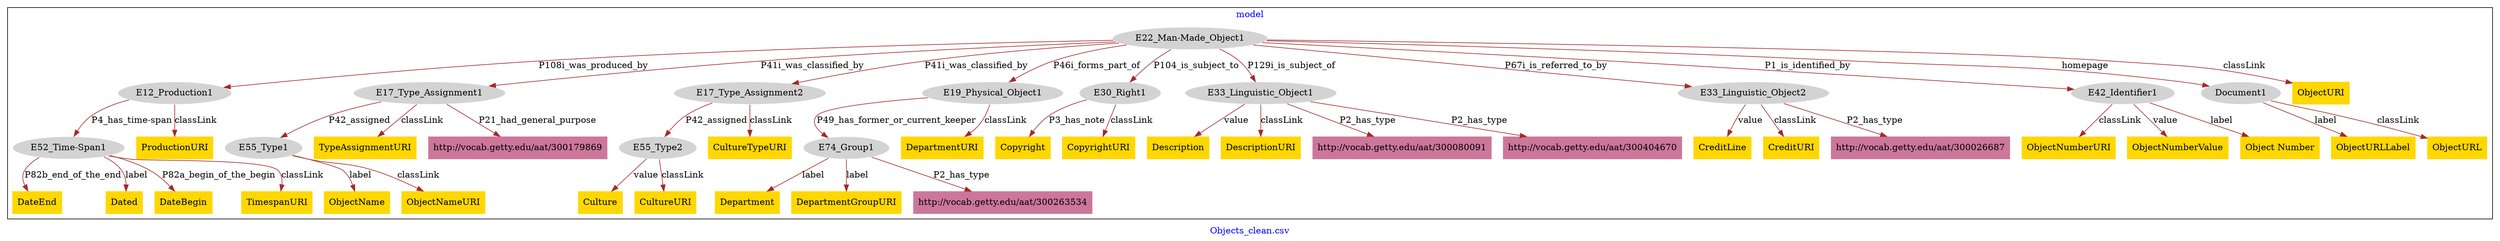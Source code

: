 digraph n0 {
fontcolor="blue"
remincross="true"
label="Objects_clean.csv"
subgraph cluster {
label="model"
n2[style="filled",color="white",fillcolor="lightgray",label="E12_Production1"];
n3[style="filled",color="white",fillcolor="lightgray",label="E52_Time-Span1"];
n4[style="filled",color="white",fillcolor="lightgray",label="E17_Type_Assignment1"];
n5[style="filled",color="white",fillcolor="lightgray",label="E55_Type1"];
n6[style="filled",color="white",fillcolor="lightgray",label="E17_Type_Assignment2"];
n7[style="filled",color="white",fillcolor="lightgray",label="E55_Type2"];
n8[style="filled",color="white",fillcolor="lightgray",label="E19_Physical_Object1"];
n9[style="filled",color="white",fillcolor="lightgray",label="E74_Group1"];
n10[style="filled",color="white",fillcolor="lightgray",label="E22_Man-Made_Object1"];
n11[style="filled",color="white",fillcolor="lightgray",label="E30_Right1"];
n12[style="filled",color="white",fillcolor="lightgray",label="E33_Linguistic_Object1"];
n13[style="filled",color="white",fillcolor="lightgray",label="E33_Linguistic_Object2"];
n14[style="filled",color="white",fillcolor="lightgray",label="E42_Identifier1"];
n15[style="filled",color="white",fillcolor="lightgray",label="Document1"];
n16[shape="plaintext",style="filled",fillcolor="gold",label="DateEnd"];
n17[shape="plaintext",style="filled",fillcolor="gold",label="Culture"];
n18[shape="plaintext",style="filled",fillcolor="gold",label="Description"];
n19[shape="plaintext",style="filled",fillcolor="gold",label="ObjectURLLabel"];
n20[shape="plaintext",style="filled",fillcolor="gold",label="Department"];
n21[shape="plaintext",style="filled",fillcolor="gold",label="CultureURI"];
n22[shape="plaintext",style="filled",fillcolor="gold",label="CreditLine"];
n23[shape="plaintext",style="filled",fillcolor="gold",label="DescriptionURI"];
n24[shape="plaintext",style="filled",fillcolor="gold",label="ObjectNumberURI"];
n25[shape="plaintext",style="filled",fillcolor="gold",label="ProductionURI"];
n26[shape="plaintext",style="filled",fillcolor="gold",label="ObjectName"];
n27[shape="plaintext",style="filled",fillcolor="gold",label="ObjectNameURI"];
n28[shape="plaintext",style="filled",fillcolor="gold",label="Dated"];
n29[shape="plaintext",style="filled",fillcolor="gold",label="DateBegin"];
n30[shape="plaintext",style="filled",fillcolor="gold",label="ObjectURI"];
n31[shape="plaintext",style="filled",fillcolor="gold",label="ObjectURL"];
n32[shape="plaintext",style="filled",fillcolor="gold",label="CultureTypeURI"];
n33[shape="plaintext",style="filled",fillcolor="gold",label="DepartmentGroupURI"];
n34[shape="plaintext",style="filled",fillcolor="gold",label="DepartmentURI"];
n35[shape="plaintext",style="filled",fillcolor="gold",label="CreditURI"];
n36[shape="plaintext",style="filled",fillcolor="gold",label="Copyright"];
n37[shape="plaintext",style="filled",fillcolor="gold",label="TypeAssignmentURI"];
n38[shape="plaintext",style="filled",fillcolor="gold",label="ObjectNumberValue"];
n39[shape="plaintext",style="filled",fillcolor="gold",label="Object Number"];
n40[shape="plaintext",style="filled",fillcolor="gold",label="CopyrightURI"];
n41[shape="plaintext",style="filled",fillcolor="gold",label="TimespanURI"];
n42[shape="plaintext",style="filled",fillcolor="#CC7799",label="http://vocab.getty.edu/aat/300263534"];
n43[shape="plaintext",style="filled",fillcolor="#CC7799",label="http://vocab.getty.edu/aat/300080091"];
n44[shape="plaintext",style="filled",fillcolor="#CC7799",label="http://vocab.getty.edu/aat/300404670"];
n45[shape="plaintext",style="filled",fillcolor="#CC7799",label="http://vocab.getty.edu/aat/300026687"];
n46[shape="plaintext",style="filled",fillcolor="#CC7799",label="http://vocab.getty.edu/aat/300179869"];
}
n2 -> n3[color="brown",fontcolor="black",label="P4_has_time-span"]
n4 -> n5[color="brown",fontcolor="black",label="P42_assigned"]
n6 -> n7[color="brown",fontcolor="black",label="P42_assigned"]
n8 -> n9[color="brown",fontcolor="black",label="P49_has_former_or_current_keeper"]
n10 -> n2[color="brown",fontcolor="black",label="P108i_was_produced_by"]
n10 -> n4[color="brown",fontcolor="black",label="P41i_was_classified_by"]
n10 -> n6[color="brown",fontcolor="black",label="P41i_was_classified_by"]
n10 -> n8[color="brown",fontcolor="black",label="P46i_forms_part_of"]
n10 -> n11[color="brown",fontcolor="black",label="P104_is_subject_to"]
n10 -> n12[color="brown",fontcolor="black",label="P129i_is_subject_of"]
n10 -> n13[color="brown",fontcolor="black",label="P67i_is_referred_to_by"]
n10 -> n14[color="brown",fontcolor="black",label="P1_is_identified_by"]
n10 -> n15[color="brown",fontcolor="black",label="homepage"]
n3 -> n16[color="brown",fontcolor="black",label="P82b_end_of_the_end"]
n7 -> n17[color="brown",fontcolor="black",label="value"]
n12 -> n18[color="brown",fontcolor="black",label="value"]
n15 -> n19[color="brown",fontcolor="black",label="label"]
n9 -> n20[color="brown",fontcolor="black",label="label"]
n7 -> n21[color="brown",fontcolor="black",label="classLink"]
n13 -> n22[color="brown",fontcolor="black",label="value"]
n12 -> n23[color="brown",fontcolor="black",label="classLink"]
n14 -> n24[color="brown",fontcolor="black",label="classLink"]
n2 -> n25[color="brown",fontcolor="black",label="classLink"]
n5 -> n26[color="brown",fontcolor="black",label="label"]
n5 -> n27[color="brown",fontcolor="black",label="classLink"]
n3 -> n28[color="brown",fontcolor="black",label="label"]
n3 -> n29[color="brown",fontcolor="black",label="P82a_begin_of_the_begin"]
n10 -> n30[color="brown",fontcolor="black",label="classLink"]
n15 -> n31[color="brown",fontcolor="black",label="classLink"]
n6 -> n32[color="brown",fontcolor="black",label="classLink"]
n9 -> n33[color="brown",fontcolor="black",label="label"]
n8 -> n34[color="brown",fontcolor="black",label="classLink"]
n13 -> n35[color="brown",fontcolor="black",label="classLink"]
n11 -> n36[color="brown",fontcolor="black",label="P3_has_note"]
n4 -> n37[color="brown",fontcolor="black",label="classLink"]
n14 -> n38[color="brown",fontcolor="black",label="value"]
n14 -> n39[color="brown",fontcolor="black",label="label"]
n11 -> n40[color="brown",fontcolor="black",label="classLink"]
n3 -> n41[color="brown",fontcolor="black",label="classLink"]
n9 -> n42[color="brown",fontcolor="black",label="P2_has_type"]
n12 -> n43[color="brown",fontcolor="black",label="P2_has_type"]
n12 -> n44[color="brown",fontcolor="black",label="P2_has_type"]
n13 -> n45[color="brown",fontcolor="black",label="P2_has_type"]
n4 -> n46[color="brown",fontcolor="black",label="P21_had_general_purpose"]
}
